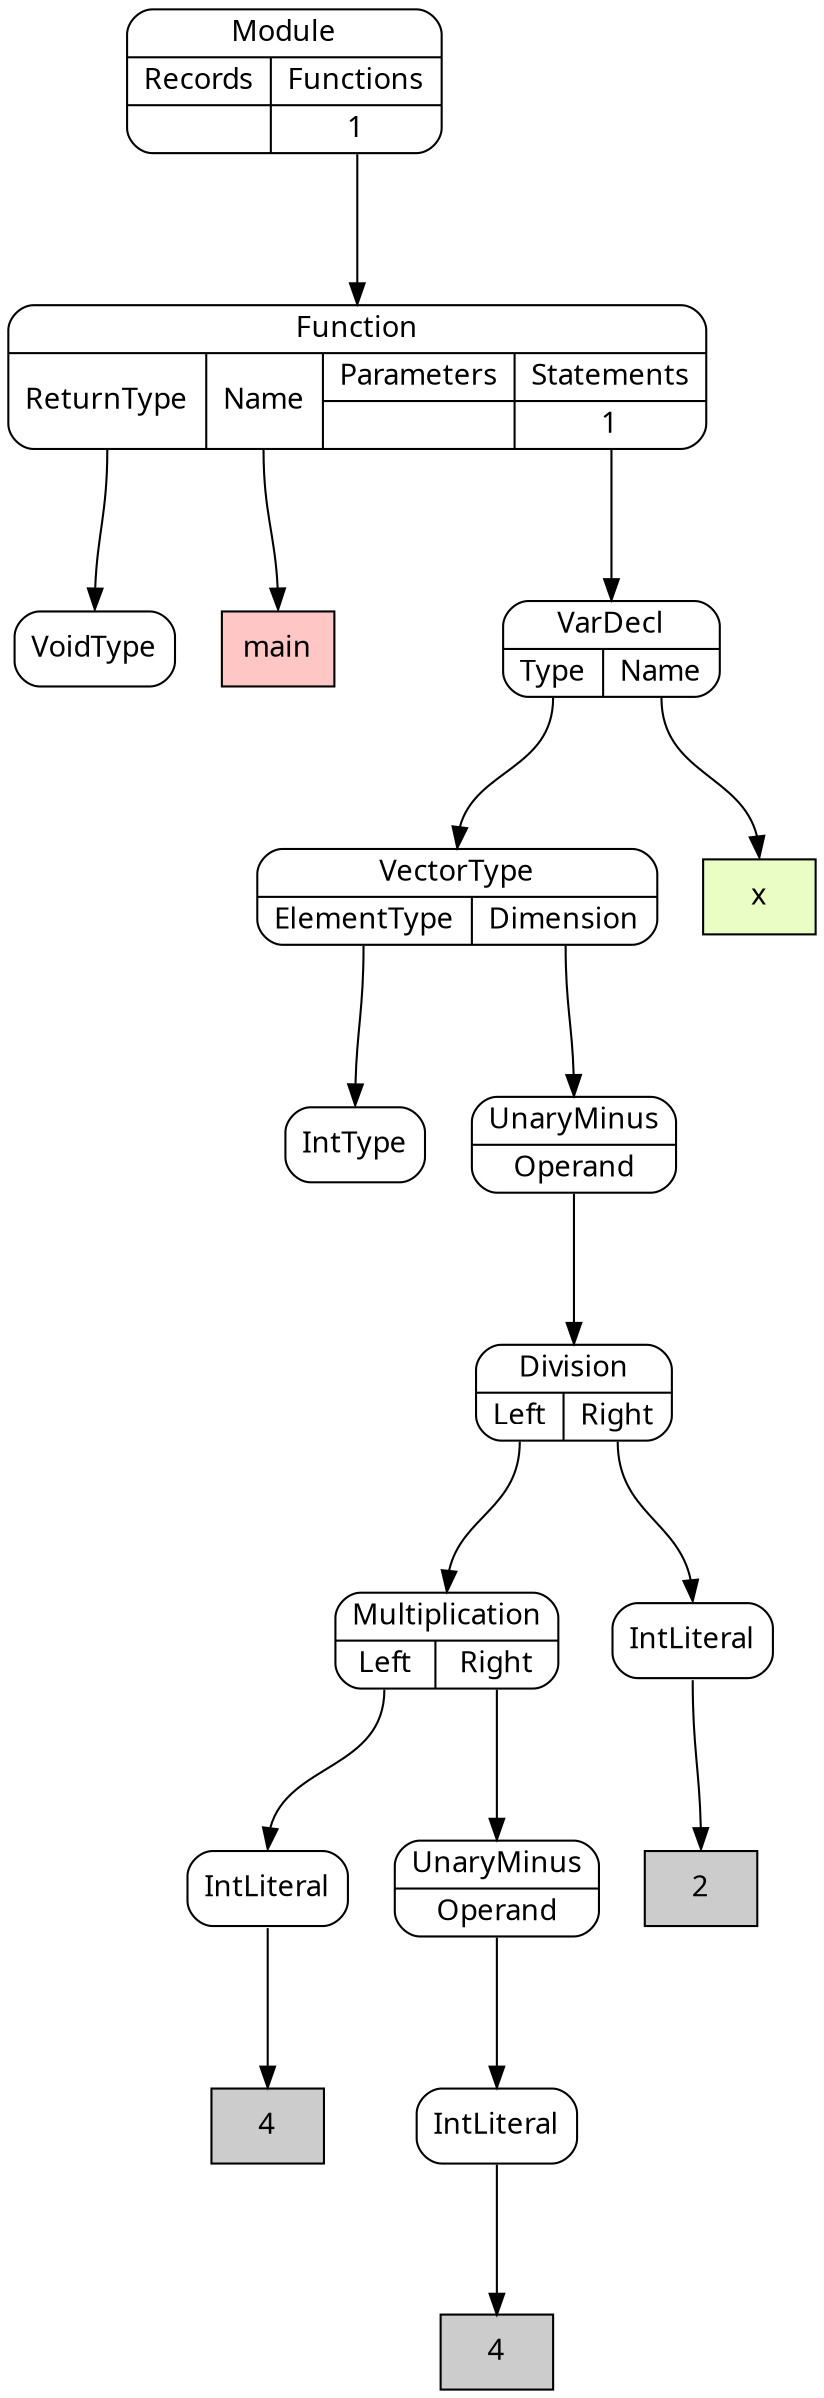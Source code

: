 digraph {
node [shape=Mrecord, style=filled, fillcolor=white, fontname="Calibri"];
graph [ordering=out, nodesep=0.3, ranksep=1];

# SimpleNode VoidType
node0 [label="VoidType", tooltip="VoidType"]

# DeclarationLiteral main
node1 [shape=box, label="main", fillcolor="#FFC6C6", tooltip="main"]

# SimpleNode IntType
node2 [label="IntType", tooltip="IntType"]

# Literal 4
node3 [shape=box, label="4", fillcolor="#cccccc", tooltip="4"]

# SimpleNode IntLiteral
node4:s -> node3:n
node4 [label="IntLiteral", tooltip="IntLiteral"]

# Literal 4
node5 [shape=box, label="4", fillcolor="#cccccc", tooltip="4"]

# SimpleNode IntLiteral
node6:s -> node5:n
node6 [label="IntLiteral", tooltip="IntLiteral"]

# PortNode UnaryMinus
node7:p0:s -> node6:n
node7 [label="{UnaryMinus|{<p0>Operand}}", tooltip="UnaryMinus"]

# PortNode Multiplication
node8:p0:s -> node4:n
node8:p1:s -> node7:n
node8 [label="{Multiplication|{<p0>Left|<p1>Right}}", tooltip="Multiplication"]

# Literal 2
node9 [shape=box, label="2", fillcolor="#cccccc", tooltip="2"]

# SimpleNode IntLiteral
node10:s -> node9:n
node10 [label="IntLiteral", tooltip="IntLiteral"]

# PortNode Division
node11:p0:s -> node8:n
node11:p1:s -> node10:n
node11 [label="{Division|{<p0>Left|<p1>Right}}", tooltip="Division"]

# PortNode UnaryMinus
node12:p0:s -> node11:n
node12 [label="{UnaryMinus|{<p0>Operand}}", tooltip="UnaryMinus"]

# PortNode VectorType
node13:p0:s -> node2:n
node13:p1:s -> node12:n
node13 [label="{VectorType|{<p0>ElementType|<p1>Dimension}}", tooltip="VectorType"]

# DeclarationLiteral x
node14 [shape=box, label="x", fillcolor="#EAFDC5", tooltip="x"]

# PortNode VarDecl
node15:p0:s -> node13:n
node15:p1:s -> node14:n
node15 [label="{VarDecl|{<p0>Type|<p1>Name}}", tooltip="VarDecl"]

# PortNode Function
node16:p0:s -> node0:n
node16:p1:s -> node1:n
node16:p3_0:s -> node15:n
node16 [label="{Function|{<p0>ReturnType|<p1>Name|{Parameters|{}}|{Statements|{<p3_0>1}}}}", tooltip="Function"]

# PortNode Module
node17:p1_0:s -> node16:n
node17 [label="{Module|{{Records|{}}|{Functions|{<p1_0>1}}}}", tooltip="Module"]

}
